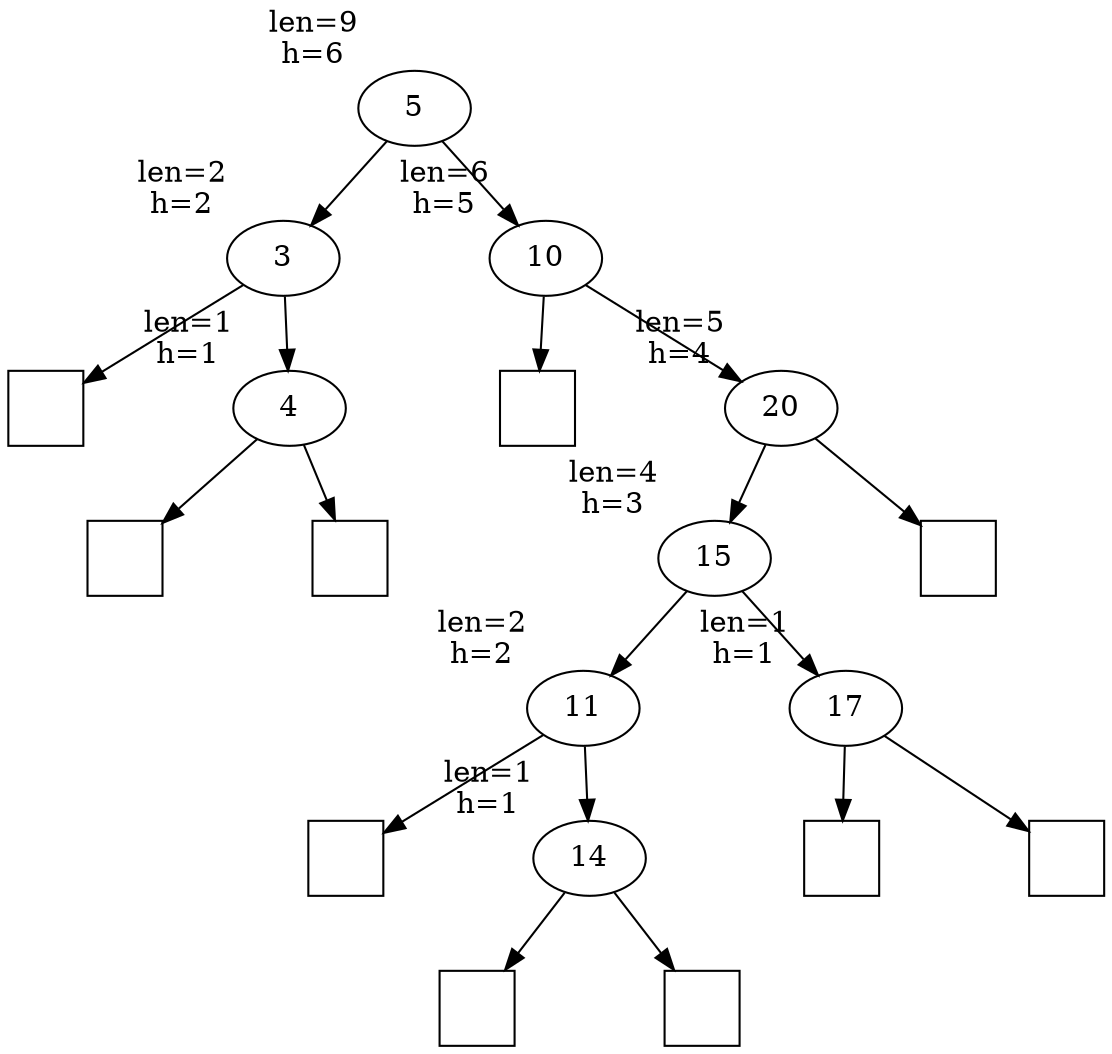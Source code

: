 digraph G{
	graph [ordering="out",nodesep="1"];
    
    5 [xlabel="len=9\nh=6"];
    3 [xlabel="len=2\nh=2"];
    10 [xlabel="len=6\nh=5"];
    n1 [label="", shape="square"]
    4 [xlabel="len=1\nh=1"];
    20 [xlabel="len=5\nh=4"];
    15 [xlabel="len=4\nh=3"];
    11 [xlabel="len=2\nh=2"];
    17 [xlabel="len=1\nh=1"];
    14 [xlabel="len=1\nh=1"];
    n2 [label="", shape="square"]
    n3 [label="", shape="square"]
    n4 [label="", shape="square"]
    n5 [label="", shape="square"]
    n6 [label="", shape="square"]
    n7 [label="", shape="square"]
    n8 [label="", shape="square"]
    n9 [label="", shape="square"]
    n10 [label="", shape="square"]
    5 -> 3;
    5 -> 10;
    3 -> n1;
    3 -> 4;
    10 -> n2;
    10 -> 20;
    4 -> n6;
    4 -> n7;
    20 -> 15;
    20 -> n3;
    15 -> 11;
    15 -> 17;
    11 -> n4;
    11 -> 14;
    17 -> n5;
    17 -> n8;
    14 -> n9;
    14 -> n10
}
